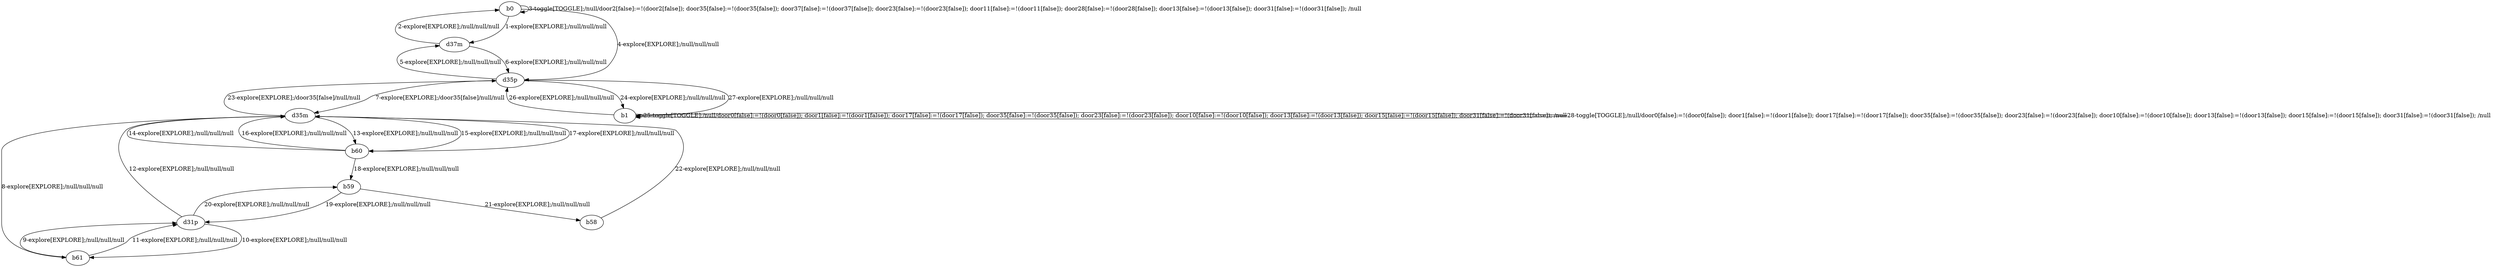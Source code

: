 # Total number of goals covered by this test: 1
# b61 --> d31p

digraph g {
"b0" -> "d37m" [label = "1-explore[EXPLORE];/null/null/null"];
"d37m" -> "b0" [label = "2-explore[EXPLORE];/null/null/null"];
"b0" -> "b0" [label = "3-toggle[TOGGLE];/null/door2[false]:=!(door2[false]); door35[false]:=!(door35[false]); door37[false]:=!(door37[false]); door23[false]:=!(door23[false]); door11[false]:=!(door11[false]); door28[false]:=!(door28[false]); door13[false]:=!(door13[false]); door31[false]:=!(door31[false]); /null"];
"b0" -> "d35p" [label = "4-explore[EXPLORE];/null/null/null"];
"d35p" -> "d37m" [label = "5-explore[EXPLORE];/null/null/null"];
"d37m" -> "d35p" [label = "6-explore[EXPLORE];/null/null/null"];
"d35p" -> "d35m" [label = "7-explore[EXPLORE];/door35[false]/null/null"];
"d35m" -> "b61" [label = "8-explore[EXPLORE];/null/null/null"];
"b61" -> "d31p" [label = "9-explore[EXPLORE];/null/null/null"];
"d31p" -> "b61" [label = "10-explore[EXPLORE];/null/null/null"];
"b61" -> "d31p" [label = "11-explore[EXPLORE];/null/null/null"];
"d31p" -> "d35m" [label = "12-explore[EXPLORE];/null/null/null"];
"d35m" -> "b60" [label = "13-explore[EXPLORE];/null/null/null"];
"b60" -> "d35m" [label = "14-explore[EXPLORE];/null/null/null"];
"d35m" -> "b60" [label = "15-explore[EXPLORE];/null/null/null"];
"b60" -> "d35m" [label = "16-explore[EXPLORE];/null/null/null"];
"d35m" -> "b60" [label = "17-explore[EXPLORE];/null/null/null"];
"b60" -> "b59" [label = "18-explore[EXPLORE];/null/null/null"];
"b59" -> "d31p" [label = "19-explore[EXPLORE];/null/null/null"];
"d31p" -> "b59" [label = "20-explore[EXPLORE];/null/null/null"];
"b59" -> "b58" [label = "21-explore[EXPLORE];/null/null/null"];
"b58" -> "d35m" [label = "22-explore[EXPLORE];/null/null/null"];
"d35m" -> "d35p" [label = "23-explore[EXPLORE];/door35[false]/null/null"];
"d35p" -> "b1" [label = "24-explore[EXPLORE];/null/null/null"];
"b1" -> "b1" [label = "25-toggle[TOGGLE];/null/door0[false]:=!(door0[false]); door1[false]:=!(door1[false]); door17[false]:=!(door17[false]); door35[false]:=!(door35[false]); door23[false]:=!(door23[false]); door10[false]:=!(door10[false]); door13[false]:=!(door13[false]); door15[false]:=!(door15[false]); door31[false]:=!(door31[false]); /null"];
"b1" -> "d35p" [label = "26-explore[EXPLORE];/null/null/null"];
"d35p" -> "b1" [label = "27-explore[EXPLORE];/null/null/null"];
"b1" -> "b1" [label = "28-toggle[TOGGLE];/null/door0[false]:=!(door0[false]); door1[false]:=!(door1[false]); door17[false]:=!(door17[false]); door35[false]:=!(door35[false]); door23[false]:=!(door23[false]); door10[false]:=!(door10[false]); door13[false]:=!(door13[false]); door15[false]:=!(door15[false]); door31[false]:=!(door31[false]); /null"];
}